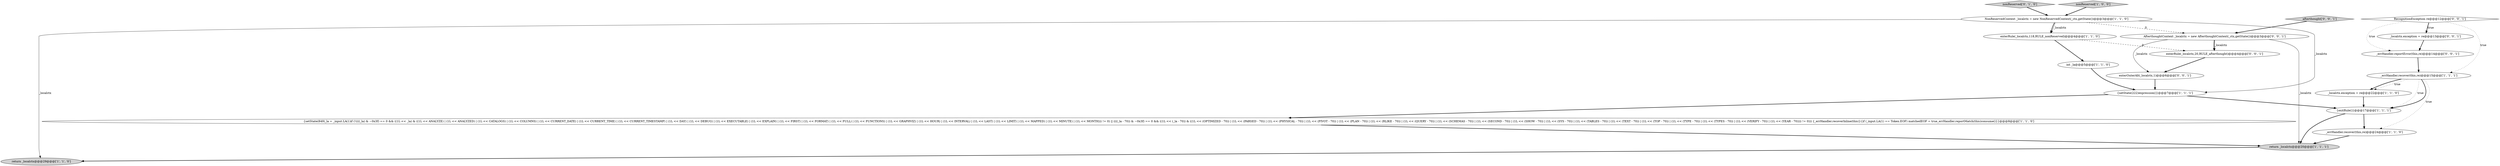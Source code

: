 digraph {
7 [style = filled, label = "return _localctx@@@20@@@['1', '1', '1']", fillcolor = lightgray, shape = ellipse image = "AAA0AAABBB1BBB"];
19 [style = filled, label = "RecognitionException re@@@12@@@['0', '0', '1']", fillcolor = white, shape = diamond image = "AAA0AAABBB3BBB"];
1 [style = filled, label = "{setState(849)_la = _input.LA(1)if (!((((_la) & ~0x3f) == 0 && ((1L << _la) & ((1L << ANALYZE) | (1L << ANALYZED) | (1L << CATALOGS) | (1L << COLUMNS) | (1L << CURRENT_DATE) | (1L << CURRENT_TIME) | (1L << CURRENT_TIMESTAMP) | (1L << DAY) | (1L << DEBUG) | (1L << EXECUTABLE) | (1L << EXPLAIN) | (1L << FIRST) | (1L << FORMAT) | (1L << FULL) | (1L << FUNCTIONS) | (1L << GRAPHVIZ) | (1L << HOUR) | (1L << INTERVAL) | (1L << LAST) | (1L << LIMIT) | (1L << MAPPED) | (1L << MINUTE) | (1L << MONTH))) != 0) || ((((_la - 70)) & ~0x3f) == 0 && ((1L << (_la - 70)) & ((1L << (OPTIMIZED - 70)) | (1L << (PARSED - 70)) | (1L << (PHYSICAL - 70)) | (1L << (PIVOT - 70)) | (1L << (PLAN - 70)) | (1L << (RLIKE - 70)) | (1L << (QUERY - 70)) | (1L << (SCHEMAS - 70)) | (1L << (SECOND - 70)) | (1L << (SHOW - 70)) | (1L << (SYS - 70)) | (1L << (TABLES - 70)) | (1L << (TEXT - 70)) | (1L << (TOP - 70)) | (1L << (TYPE - 70)) | (1L << (TYPES - 70)) | (1L << (VERIFY - 70)) | (1L << (YEAR - 70)))) != 0))) {_errHandler.recoverInline(this)}{if (_input.LA(1) == Token.EOF) matchedEOF = true_errHandler.reportMatch(this)consume()}}@@@8@@@['1', '1', '0']", fillcolor = white, shape = ellipse image = "AAA0AAABBB1BBB"];
10 [style = filled, label = "_localctx.exception = re@@@22@@@['1', '1', '0']", fillcolor = white, shape = ellipse image = "AAA0AAABBB1BBB"];
11 [style = filled, label = "{setState(222)expression()}@@@7@@@['1', '1', '1']", fillcolor = white, shape = ellipse image = "AAA0AAABBB1BBB"];
13 [style = filled, label = "_errHandler.reportError(this,re)@@@14@@@['0', '0', '1']", fillcolor = white, shape = ellipse image = "AAA0AAABBB3BBB"];
3 [style = filled, label = "return _localctx@@@29@@@['1', '1', '0']", fillcolor = lightgray, shape = ellipse image = "AAA0AAABBB1BBB"];
12 [style = filled, label = "nonReserved['0', '1', '0']", fillcolor = lightgray, shape = diamond image = "AAA0AAABBB2BBB"];
14 [style = filled, label = "afterthought['0', '0', '1']", fillcolor = lightgray, shape = diamond image = "AAA0AAABBB3BBB"];
0 [style = filled, label = "_errHandler.recover(this,re)@@@24@@@['1', '1', '0']", fillcolor = white, shape = ellipse image = "AAA0AAABBB1BBB"];
6 [style = filled, label = "enterRule(_localctx,118,RULE_nonReserved)@@@4@@@['1', '1', '0']", fillcolor = white, shape = ellipse image = "AAA0AAABBB1BBB"];
15 [style = filled, label = "_localctx.exception = re@@@13@@@['0', '0', '1']", fillcolor = white, shape = ellipse image = "AAA0AAABBB3BBB"];
5 [style = filled, label = "{exitRule()}@@@17@@@['1', '1', '1']", fillcolor = white, shape = ellipse image = "AAA0AAABBB1BBB"];
16 [style = filled, label = "enterOuterAlt(_localctx,1)@@@6@@@['0', '0', '1']", fillcolor = white, shape = ellipse image = "AAA0AAABBB3BBB"];
8 [style = filled, label = "int _la@@@5@@@['1', '1', '0']", fillcolor = white, shape = ellipse image = "AAA0AAABBB1BBB"];
17 [style = filled, label = "AfterthoughtContext _localctx = new AfterthoughtContext(_ctx,getState())@@@3@@@['0', '0', '1']", fillcolor = white, shape = ellipse image = "AAA0AAABBB3BBB"];
18 [style = filled, label = "enterRule(_localctx,20,RULE_afterthought)@@@4@@@['0', '0', '1']", fillcolor = white, shape = ellipse image = "AAA0AAABBB3BBB"];
2 [style = filled, label = "nonReserved['1', '0', '0']", fillcolor = lightgray, shape = diamond image = "AAA0AAABBB1BBB"];
9 [style = filled, label = "_errHandler.recover(this,re)@@@15@@@['1', '1', '1']", fillcolor = white, shape = ellipse image = "AAA0AAABBB1BBB"];
4 [style = filled, label = "NonReservedContext _localctx = new NonReservedContext(_ctx,getState())@@@3@@@['1', '1', '0']", fillcolor = white, shape = ellipse image = "AAA0AAABBB1BBB"];
4->6 [style = bold, label=""];
14->17 [style = bold, label=""];
2->4 [style = bold, label=""];
19->13 [style = dotted, label="true"];
6->18 [style = dashed, label="0"];
9->5 [style = dotted, label="true"];
9->0 [style = dotted, label="true"];
4->3 [style = solid, label="_localctx"];
0->7 [style = bold, label=""];
12->4 [style = bold, label=""];
19->15 [style = bold, label=""];
4->17 [style = dashed, label="0"];
11->1 [style = bold, label=""];
4->6 [style = solid, label="_localctx"];
19->9 [style = dotted, label="true"];
17->7 [style = solid, label="_localctx"];
6->8 [style = bold, label=""];
9->10 [style = dotted, label="true"];
7->3 [style = bold, label=""];
8->11 [style = bold, label=""];
5->0 [style = bold, label=""];
17->16 [style = solid, label="_localctx"];
19->15 [style = dotted, label="true"];
18->16 [style = bold, label=""];
4->11 [style = solid, label="_localctx"];
15->13 [style = bold, label=""];
17->18 [style = solid, label="_localctx"];
13->9 [style = bold, label=""];
1->7 [style = bold, label=""];
16->11 [style = bold, label=""];
9->5 [style = bold, label=""];
10->5 [style = bold, label=""];
5->7 [style = bold, label=""];
11->5 [style = bold, label=""];
9->10 [style = bold, label=""];
17->18 [style = bold, label=""];
}
